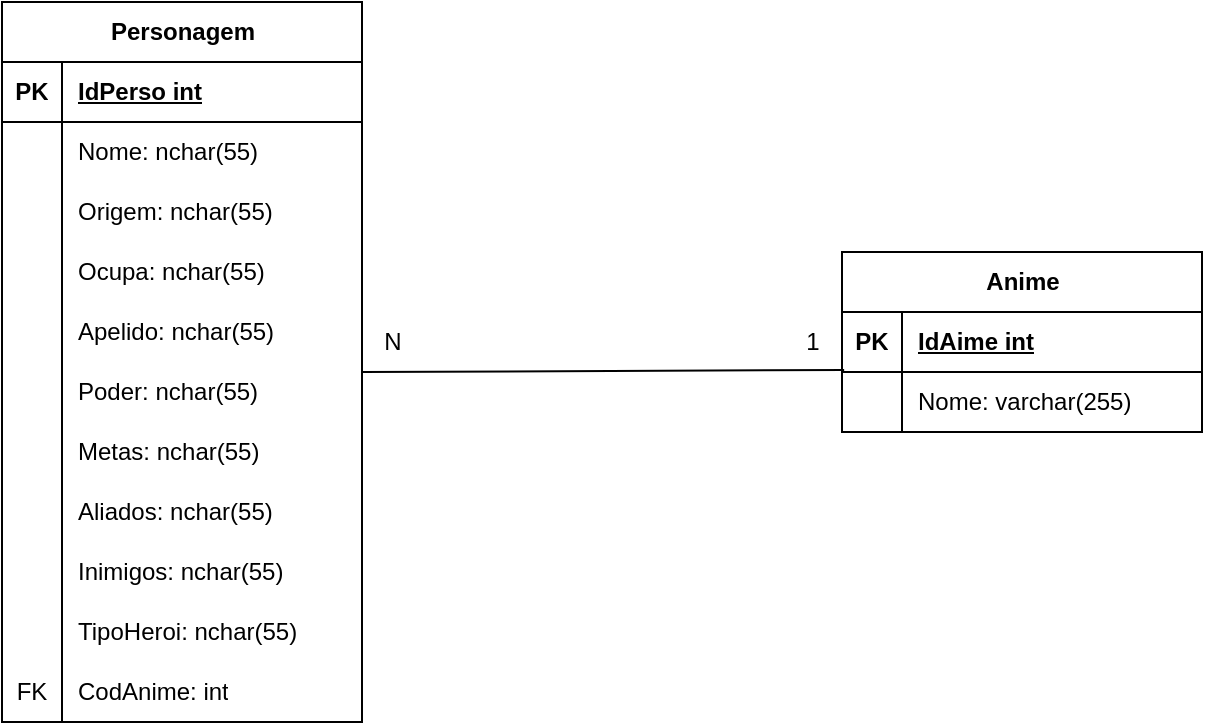 <mxfile version="21.6.8" type="github">
  <diagram name="Página-1" id="WpTs0WmPZOAcWFecPBXT">
    <mxGraphModel dx="954" dy="584" grid="1" gridSize="10" guides="1" tooltips="1" connect="1" arrows="1" fold="1" page="1" pageScale="1" pageWidth="827" pageHeight="1169" math="0" shadow="0">
      <root>
        <mxCell id="0" />
        <mxCell id="1" parent="0" />
        <mxCell id="AZzpSe-Q4kcAcPJ-eY2J-1" value="&lt;font style=&quot;vertical-align: inherit;&quot;&gt;&lt;font style=&quot;vertical-align: inherit;&quot;&gt;Personagem&lt;/font&gt;&lt;/font&gt;" style="shape=table;startSize=30;container=1;collapsible=1;childLayout=tableLayout;fixedRows=1;rowLines=0;fontStyle=1;align=center;resizeLast=1;html=1;" vertex="1" parent="1">
          <mxGeometry x="60" y="195" width="180" height="360" as="geometry" />
        </mxCell>
        <mxCell id="AZzpSe-Q4kcAcPJ-eY2J-2" value="" style="shape=tableRow;horizontal=0;startSize=0;swimlaneHead=0;swimlaneBody=0;fillColor=none;collapsible=0;dropTarget=0;points=[[0,0.5],[1,0.5]];portConstraint=eastwest;top=0;left=0;right=0;bottom=1;" vertex="1" parent="AZzpSe-Q4kcAcPJ-eY2J-1">
          <mxGeometry y="30" width="180" height="30" as="geometry" />
        </mxCell>
        <mxCell id="AZzpSe-Q4kcAcPJ-eY2J-3" value="PK" style="shape=partialRectangle;connectable=0;fillColor=none;top=0;left=0;bottom=0;right=0;fontStyle=1;overflow=hidden;whiteSpace=wrap;html=1;" vertex="1" parent="AZzpSe-Q4kcAcPJ-eY2J-2">
          <mxGeometry width="30" height="30" as="geometry">
            <mxRectangle width="30" height="30" as="alternateBounds" />
          </mxGeometry>
        </mxCell>
        <mxCell id="AZzpSe-Q4kcAcPJ-eY2J-4" value="&lt;font style=&quot;vertical-align: inherit;&quot;&gt;&lt;font style=&quot;vertical-align: inherit;&quot;&gt;&lt;font style=&quot;vertical-align: inherit;&quot;&gt;&lt;font style=&quot;vertical-align: inherit;&quot;&gt;&lt;font style=&quot;vertical-align: inherit;&quot;&gt;&lt;font style=&quot;vertical-align: inherit;&quot;&gt;IdPerso int&lt;/font&gt;&lt;/font&gt;&lt;/font&gt;&lt;/font&gt;&lt;/font&gt;&lt;/font&gt;" style="shape=partialRectangle;connectable=0;fillColor=none;top=0;left=0;bottom=0;right=0;align=left;spacingLeft=6;fontStyle=5;overflow=hidden;whiteSpace=wrap;html=1;" vertex="1" parent="AZzpSe-Q4kcAcPJ-eY2J-2">
          <mxGeometry x="30" width="150" height="30" as="geometry">
            <mxRectangle width="150" height="30" as="alternateBounds" />
          </mxGeometry>
        </mxCell>
        <mxCell id="AZzpSe-Q4kcAcPJ-eY2J-5" value="" style="shape=tableRow;horizontal=0;startSize=0;swimlaneHead=0;swimlaneBody=0;fillColor=none;collapsible=0;dropTarget=0;points=[[0,0.5],[1,0.5]];portConstraint=eastwest;top=0;left=0;right=0;bottom=0;" vertex="1" parent="AZzpSe-Q4kcAcPJ-eY2J-1">
          <mxGeometry y="60" width="180" height="30" as="geometry" />
        </mxCell>
        <mxCell id="AZzpSe-Q4kcAcPJ-eY2J-6" value="" style="shape=partialRectangle;connectable=0;fillColor=none;top=0;left=0;bottom=0;right=0;editable=1;overflow=hidden;whiteSpace=wrap;html=1;" vertex="1" parent="AZzpSe-Q4kcAcPJ-eY2J-5">
          <mxGeometry width="30" height="30" as="geometry">
            <mxRectangle width="30" height="30" as="alternateBounds" />
          </mxGeometry>
        </mxCell>
        <mxCell id="AZzpSe-Q4kcAcPJ-eY2J-7" value="Nome: nchar(55)" style="shape=partialRectangle;connectable=0;fillColor=none;top=0;left=0;bottom=0;right=0;align=left;spacingLeft=6;overflow=hidden;whiteSpace=wrap;html=1;" vertex="1" parent="AZzpSe-Q4kcAcPJ-eY2J-5">
          <mxGeometry x="30" width="150" height="30" as="geometry">
            <mxRectangle width="150" height="30" as="alternateBounds" />
          </mxGeometry>
        </mxCell>
        <mxCell id="AZzpSe-Q4kcAcPJ-eY2J-8" value="" style="shape=tableRow;horizontal=0;startSize=0;swimlaneHead=0;swimlaneBody=0;fillColor=none;collapsible=0;dropTarget=0;points=[[0,0.5],[1,0.5]];portConstraint=eastwest;top=0;left=0;right=0;bottom=0;" vertex="1" parent="AZzpSe-Q4kcAcPJ-eY2J-1">
          <mxGeometry y="90" width="180" height="30" as="geometry" />
        </mxCell>
        <mxCell id="AZzpSe-Q4kcAcPJ-eY2J-9" value="" style="shape=partialRectangle;connectable=0;fillColor=none;top=0;left=0;bottom=0;right=0;editable=1;overflow=hidden;whiteSpace=wrap;html=1;" vertex="1" parent="AZzpSe-Q4kcAcPJ-eY2J-8">
          <mxGeometry width="30" height="30" as="geometry">
            <mxRectangle width="30" height="30" as="alternateBounds" />
          </mxGeometry>
        </mxCell>
        <mxCell id="AZzpSe-Q4kcAcPJ-eY2J-10" value="Origem: nchar(55)" style="shape=partialRectangle;connectable=0;fillColor=none;top=0;left=0;bottom=0;right=0;align=left;spacingLeft=6;overflow=hidden;whiteSpace=wrap;html=1;" vertex="1" parent="AZzpSe-Q4kcAcPJ-eY2J-8">
          <mxGeometry x="30" width="150" height="30" as="geometry">
            <mxRectangle width="150" height="30" as="alternateBounds" />
          </mxGeometry>
        </mxCell>
        <mxCell id="AZzpSe-Q4kcAcPJ-eY2J-11" value="" style="shape=tableRow;horizontal=0;startSize=0;swimlaneHead=0;swimlaneBody=0;fillColor=none;collapsible=0;dropTarget=0;points=[[0,0.5],[1,0.5]];portConstraint=eastwest;top=0;left=0;right=0;bottom=0;" vertex="1" parent="AZzpSe-Q4kcAcPJ-eY2J-1">
          <mxGeometry y="120" width="180" height="30" as="geometry" />
        </mxCell>
        <mxCell id="AZzpSe-Q4kcAcPJ-eY2J-12" value="" style="shape=partialRectangle;connectable=0;fillColor=none;top=0;left=0;bottom=0;right=0;editable=1;overflow=hidden;whiteSpace=wrap;html=1;" vertex="1" parent="AZzpSe-Q4kcAcPJ-eY2J-11">
          <mxGeometry width="30" height="30" as="geometry">
            <mxRectangle width="30" height="30" as="alternateBounds" />
          </mxGeometry>
        </mxCell>
        <mxCell id="AZzpSe-Q4kcAcPJ-eY2J-13" value="Ocupa: nchar(55)" style="shape=partialRectangle;connectable=0;fillColor=none;top=0;left=0;bottom=0;right=0;align=left;spacingLeft=6;overflow=hidden;whiteSpace=wrap;html=1;" vertex="1" parent="AZzpSe-Q4kcAcPJ-eY2J-11">
          <mxGeometry x="30" width="150" height="30" as="geometry">
            <mxRectangle width="150" height="30" as="alternateBounds" />
          </mxGeometry>
        </mxCell>
        <mxCell id="AZzpSe-Q4kcAcPJ-eY2J-85" style="shape=tableRow;horizontal=0;startSize=0;swimlaneHead=0;swimlaneBody=0;fillColor=none;collapsible=0;dropTarget=0;points=[[0,0.5],[1,0.5]];portConstraint=eastwest;top=0;left=0;right=0;bottom=0;" vertex="1" parent="AZzpSe-Q4kcAcPJ-eY2J-1">
          <mxGeometry y="150" width="180" height="30" as="geometry" />
        </mxCell>
        <mxCell id="AZzpSe-Q4kcAcPJ-eY2J-86" style="shape=partialRectangle;connectable=0;fillColor=none;top=0;left=0;bottom=0;right=0;editable=1;overflow=hidden;whiteSpace=wrap;html=1;" vertex="1" parent="AZzpSe-Q4kcAcPJ-eY2J-85">
          <mxGeometry width="30" height="30" as="geometry">
            <mxRectangle width="30" height="30" as="alternateBounds" />
          </mxGeometry>
        </mxCell>
        <mxCell id="AZzpSe-Q4kcAcPJ-eY2J-87" value="Apelido: nchar(55)" style="shape=partialRectangle;connectable=0;fillColor=none;top=0;left=0;bottom=0;right=0;align=left;spacingLeft=6;overflow=hidden;whiteSpace=wrap;html=1;" vertex="1" parent="AZzpSe-Q4kcAcPJ-eY2J-85">
          <mxGeometry x="30" width="150" height="30" as="geometry">
            <mxRectangle width="150" height="30" as="alternateBounds" />
          </mxGeometry>
        </mxCell>
        <mxCell id="AZzpSe-Q4kcAcPJ-eY2J-88" style="shape=tableRow;horizontal=0;startSize=0;swimlaneHead=0;swimlaneBody=0;fillColor=none;collapsible=0;dropTarget=0;points=[[0,0.5],[1,0.5]];portConstraint=eastwest;top=0;left=0;right=0;bottom=0;" vertex="1" parent="AZzpSe-Q4kcAcPJ-eY2J-1">
          <mxGeometry y="180" width="180" height="30" as="geometry" />
        </mxCell>
        <mxCell id="AZzpSe-Q4kcAcPJ-eY2J-89" style="shape=partialRectangle;connectable=0;fillColor=none;top=0;left=0;bottom=0;right=0;editable=1;overflow=hidden;whiteSpace=wrap;html=1;" vertex="1" parent="AZzpSe-Q4kcAcPJ-eY2J-88">
          <mxGeometry width="30" height="30" as="geometry">
            <mxRectangle width="30" height="30" as="alternateBounds" />
          </mxGeometry>
        </mxCell>
        <mxCell id="AZzpSe-Q4kcAcPJ-eY2J-90" value="Poder: nchar(55)" style="shape=partialRectangle;connectable=0;fillColor=none;top=0;left=0;bottom=0;right=0;align=left;spacingLeft=6;overflow=hidden;whiteSpace=wrap;html=1;" vertex="1" parent="AZzpSe-Q4kcAcPJ-eY2J-88">
          <mxGeometry x="30" width="150" height="30" as="geometry">
            <mxRectangle width="150" height="30" as="alternateBounds" />
          </mxGeometry>
        </mxCell>
        <mxCell id="AZzpSe-Q4kcAcPJ-eY2J-94" style="shape=tableRow;horizontal=0;startSize=0;swimlaneHead=0;swimlaneBody=0;fillColor=none;collapsible=0;dropTarget=0;points=[[0,0.5],[1,0.5]];portConstraint=eastwest;top=0;left=0;right=0;bottom=0;" vertex="1" parent="AZzpSe-Q4kcAcPJ-eY2J-1">
          <mxGeometry y="210" width="180" height="30" as="geometry" />
        </mxCell>
        <mxCell id="AZzpSe-Q4kcAcPJ-eY2J-95" style="shape=partialRectangle;connectable=0;fillColor=none;top=0;left=0;bottom=0;right=0;editable=1;overflow=hidden;whiteSpace=wrap;html=1;" vertex="1" parent="AZzpSe-Q4kcAcPJ-eY2J-94">
          <mxGeometry width="30" height="30" as="geometry">
            <mxRectangle width="30" height="30" as="alternateBounds" />
          </mxGeometry>
        </mxCell>
        <mxCell id="AZzpSe-Q4kcAcPJ-eY2J-96" value="Metas: nchar(55)" style="shape=partialRectangle;connectable=0;fillColor=none;top=0;left=0;bottom=0;right=0;align=left;spacingLeft=6;overflow=hidden;whiteSpace=wrap;html=1;" vertex="1" parent="AZzpSe-Q4kcAcPJ-eY2J-94">
          <mxGeometry x="30" width="150" height="30" as="geometry">
            <mxRectangle width="150" height="30" as="alternateBounds" />
          </mxGeometry>
        </mxCell>
        <mxCell id="AZzpSe-Q4kcAcPJ-eY2J-91" style="shape=tableRow;horizontal=0;startSize=0;swimlaneHead=0;swimlaneBody=0;fillColor=none;collapsible=0;dropTarget=0;points=[[0,0.5],[1,0.5]];portConstraint=eastwest;top=0;left=0;right=0;bottom=0;" vertex="1" parent="AZzpSe-Q4kcAcPJ-eY2J-1">
          <mxGeometry y="240" width="180" height="30" as="geometry" />
        </mxCell>
        <mxCell id="AZzpSe-Q4kcAcPJ-eY2J-92" style="shape=partialRectangle;connectable=0;fillColor=none;top=0;left=0;bottom=0;right=0;editable=1;overflow=hidden;whiteSpace=wrap;html=1;" vertex="1" parent="AZzpSe-Q4kcAcPJ-eY2J-91">
          <mxGeometry width="30" height="30" as="geometry">
            <mxRectangle width="30" height="30" as="alternateBounds" />
          </mxGeometry>
        </mxCell>
        <mxCell id="AZzpSe-Q4kcAcPJ-eY2J-93" value="Aliados: nchar(55)" style="shape=partialRectangle;connectable=0;fillColor=none;top=0;left=0;bottom=0;right=0;align=left;spacingLeft=6;overflow=hidden;whiteSpace=wrap;html=1;" vertex="1" parent="AZzpSe-Q4kcAcPJ-eY2J-91">
          <mxGeometry x="30" width="150" height="30" as="geometry">
            <mxRectangle width="150" height="30" as="alternateBounds" />
          </mxGeometry>
        </mxCell>
        <mxCell id="AZzpSe-Q4kcAcPJ-eY2J-97" style="shape=tableRow;horizontal=0;startSize=0;swimlaneHead=0;swimlaneBody=0;fillColor=none;collapsible=0;dropTarget=0;points=[[0,0.5],[1,0.5]];portConstraint=eastwest;top=0;left=0;right=0;bottom=0;" vertex="1" parent="AZzpSe-Q4kcAcPJ-eY2J-1">
          <mxGeometry y="270" width="180" height="30" as="geometry" />
        </mxCell>
        <mxCell id="AZzpSe-Q4kcAcPJ-eY2J-98" style="shape=partialRectangle;connectable=0;fillColor=none;top=0;left=0;bottom=0;right=0;editable=1;overflow=hidden;whiteSpace=wrap;html=1;" vertex="1" parent="AZzpSe-Q4kcAcPJ-eY2J-97">
          <mxGeometry width="30" height="30" as="geometry">
            <mxRectangle width="30" height="30" as="alternateBounds" />
          </mxGeometry>
        </mxCell>
        <mxCell id="AZzpSe-Q4kcAcPJ-eY2J-99" value="Inimigos: nchar(55)" style="shape=partialRectangle;connectable=0;fillColor=none;top=0;left=0;bottom=0;right=0;align=left;spacingLeft=6;overflow=hidden;whiteSpace=wrap;html=1;" vertex="1" parent="AZzpSe-Q4kcAcPJ-eY2J-97">
          <mxGeometry x="30" width="150" height="30" as="geometry">
            <mxRectangle width="150" height="30" as="alternateBounds" />
          </mxGeometry>
        </mxCell>
        <mxCell id="AZzpSe-Q4kcAcPJ-eY2J-100" style="shape=tableRow;horizontal=0;startSize=0;swimlaneHead=0;swimlaneBody=0;fillColor=none;collapsible=0;dropTarget=0;points=[[0,0.5],[1,0.5]];portConstraint=eastwest;top=0;left=0;right=0;bottom=0;" vertex="1" parent="AZzpSe-Q4kcAcPJ-eY2J-1">
          <mxGeometry y="300" width="180" height="30" as="geometry" />
        </mxCell>
        <mxCell id="AZzpSe-Q4kcAcPJ-eY2J-101" style="shape=partialRectangle;connectable=0;fillColor=none;top=0;left=0;bottom=0;right=0;editable=1;overflow=hidden;whiteSpace=wrap;html=1;" vertex="1" parent="AZzpSe-Q4kcAcPJ-eY2J-100">
          <mxGeometry width="30" height="30" as="geometry">
            <mxRectangle width="30" height="30" as="alternateBounds" />
          </mxGeometry>
        </mxCell>
        <mxCell id="AZzpSe-Q4kcAcPJ-eY2J-102" value="TipoHeroi: nchar(55)" style="shape=partialRectangle;connectable=0;fillColor=none;top=0;left=0;bottom=0;right=0;align=left;spacingLeft=6;overflow=hidden;whiteSpace=wrap;html=1;" vertex="1" parent="AZzpSe-Q4kcAcPJ-eY2J-100">
          <mxGeometry x="30" width="150" height="30" as="geometry">
            <mxRectangle width="150" height="30" as="alternateBounds" />
          </mxGeometry>
        </mxCell>
        <mxCell id="AZzpSe-Q4kcAcPJ-eY2J-103" style="shape=tableRow;horizontal=0;startSize=0;swimlaneHead=0;swimlaneBody=0;fillColor=none;collapsible=0;dropTarget=0;points=[[0,0.5],[1,0.5]];portConstraint=eastwest;top=0;left=0;right=0;bottom=0;" vertex="1" parent="AZzpSe-Q4kcAcPJ-eY2J-1">
          <mxGeometry y="330" width="180" height="30" as="geometry" />
        </mxCell>
        <mxCell id="AZzpSe-Q4kcAcPJ-eY2J-104" value="FK" style="shape=partialRectangle;connectable=0;fillColor=none;top=0;left=0;bottom=0;right=0;editable=1;overflow=hidden;whiteSpace=wrap;html=1;" vertex="1" parent="AZzpSe-Q4kcAcPJ-eY2J-103">
          <mxGeometry width="30" height="30" as="geometry">
            <mxRectangle width="30" height="30" as="alternateBounds" />
          </mxGeometry>
        </mxCell>
        <mxCell id="AZzpSe-Q4kcAcPJ-eY2J-105" value="CodAnime: int" style="shape=partialRectangle;connectable=0;fillColor=none;top=0;left=0;bottom=0;right=0;align=left;spacingLeft=6;overflow=hidden;whiteSpace=wrap;html=1;" vertex="1" parent="AZzpSe-Q4kcAcPJ-eY2J-103">
          <mxGeometry x="30" width="150" height="30" as="geometry">
            <mxRectangle width="150" height="30" as="alternateBounds" />
          </mxGeometry>
        </mxCell>
        <mxCell id="AZzpSe-Q4kcAcPJ-eY2J-14" value="&lt;font style=&quot;vertical-align: inherit;&quot;&gt;&lt;font style=&quot;vertical-align: inherit;&quot;&gt;Anime&lt;/font&gt;&lt;/font&gt;" style="shape=table;startSize=30;container=1;collapsible=1;childLayout=tableLayout;fixedRows=1;rowLines=0;fontStyle=1;align=center;resizeLast=1;html=1;gradientColor=none;rounded=0;shadow=0;" vertex="1" parent="1">
          <mxGeometry x="480" y="320" width="180" height="90" as="geometry" />
        </mxCell>
        <mxCell id="AZzpSe-Q4kcAcPJ-eY2J-107" value="" style="shape=tableRow;horizontal=0;startSize=0;swimlaneHead=0;swimlaneBody=0;fillColor=none;collapsible=0;dropTarget=0;points=[[0,0.5],[1,0.5]];portConstraint=eastwest;top=0;left=0;right=0;bottom=1;" vertex="1" parent="AZzpSe-Q4kcAcPJ-eY2J-14">
          <mxGeometry y="30" width="180" height="30" as="geometry" />
        </mxCell>
        <mxCell id="AZzpSe-Q4kcAcPJ-eY2J-108" value="PK" style="shape=partialRectangle;connectable=0;fillColor=none;top=0;left=0;bottom=0;right=0;fontStyle=1;overflow=hidden;whiteSpace=wrap;html=1;" vertex="1" parent="AZzpSe-Q4kcAcPJ-eY2J-107">
          <mxGeometry width="30" height="30" as="geometry">
            <mxRectangle width="30" height="30" as="alternateBounds" />
          </mxGeometry>
        </mxCell>
        <mxCell id="AZzpSe-Q4kcAcPJ-eY2J-109" value="&lt;font style=&quot;vertical-align: inherit;&quot;&gt;&lt;font style=&quot;vertical-align: inherit;&quot;&gt;IdAime int&lt;/font&gt;&lt;/font&gt;" style="shape=partialRectangle;connectable=0;fillColor=none;top=0;left=0;bottom=0;right=0;align=left;spacingLeft=6;fontStyle=5;overflow=hidden;whiteSpace=wrap;html=1;" vertex="1" parent="AZzpSe-Q4kcAcPJ-eY2J-107">
          <mxGeometry x="30" width="150" height="30" as="geometry">
            <mxRectangle width="150" height="30" as="alternateBounds" />
          </mxGeometry>
        </mxCell>
        <mxCell id="AZzpSe-Q4kcAcPJ-eY2J-18" value="" style="shape=tableRow;horizontal=0;startSize=0;swimlaneHead=0;swimlaneBody=0;fillColor=none;collapsible=0;dropTarget=0;points=[[0,0.5],[1,0.5]];portConstraint=eastwest;top=0;left=0;right=0;bottom=0;" vertex="1" parent="AZzpSe-Q4kcAcPJ-eY2J-14">
          <mxGeometry y="60" width="180" height="30" as="geometry" />
        </mxCell>
        <mxCell id="AZzpSe-Q4kcAcPJ-eY2J-19" value="" style="shape=partialRectangle;connectable=0;fillColor=none;top=0;left=0;bottom=0;right=0;editable=1;overflow=hidden;whiteSpace=wrap;html=1;" vertex="1" parent="AZzpSe-Q4kcAcPJ-eY2J-18">
          <mxGeometry width="30" height="30" as="geometry">
            <mxRectangle width="30" height="30" as="alternateBounds" />
          </mxGeometry>
        </mxCell>
        <mxCell id="AZzpSe-Q4kcAcPJ-eY2J-20" value="Nome: varchar(255)" style="shape=partialRectangle;connectable=0;fillColor=none;top=0;left=0;bottom=0;right=0;align=left;spacingLeft=6;overflow=hidden;whiteSpace=wrap;html=1;" vertex="1" parent="AZzpSe-Q4kcAcPJ-eY2J-18">
          <mxGeometry x="30" width="150" height="30" as="geometry">
            <mxRectangle width="150" height="30" as="alternateBounds" />
          </mxGeometry>
        </mxCell>
        <mxCell id="AZzpSe-Q4kcAcPJ-eY2J-83" value="1" style="text;html=1;align=center;verticalAlign=middle;resizable=0;points=[];autosize=1;strokeColor=none;fillColor=none;" vertex="1" parent="1">
          <mxGeometry x="450" y="350" width="30" height="30" as="geometry" />
        </mxCell>
        <mxCell id="AZzpSe-Q4kcAcPJ-eY2J-84" value="N" style="text;html=1;align=center;verticalAlign=middle;resizable=0;points=[];autosize=1;strokeColor=none;fillColor=none;" vertex="1" parent="1">
          <mxGeometry x="240" y="350" width="30" height="30" as="geometry" />
        </mxCell>
        <mxCell id="AZzpSe-Q4kcAcPJ-eY2J-106" value="" style="endArrow=none;html=1;rounded=0;entryX=0.006;entryY=-0.033;entryDx=0;entryDy=0;entryPerimeter=0;exitX=1;exitY=0.167;exitDx=0;exitDy=0;exitPerimeter=0;" edge="1" parent="1" source="AZzpSe-Q4kcAcPJ-eY2J-88">
          <mxGeometry relative="1" as="geometry">
            <mxPoint x="260" y="400" as="sourcePoint" />
            <mxPoint x="481.08" y="379.01" as="targetPoint" />
          </mxGeometry>
        </mxCell>
      </root>
    </mxGraphModel>
  </diagram>
</mxfile>
